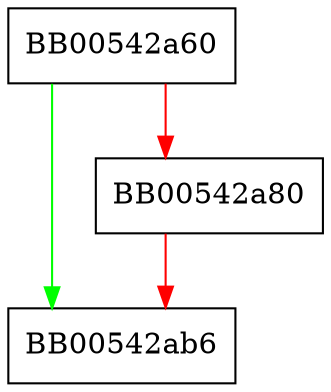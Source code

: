 digraph BN_MONT_CTX_new {
  node [shape="box"];
  graph [splines=ortho];
  BB00542a60 -> BB00542ab6 [color="green"];
  BB00542a60 -> BB00542a80 [color="red"];
  BB00542a80 -> BB00542ab6 [color="red"];
}